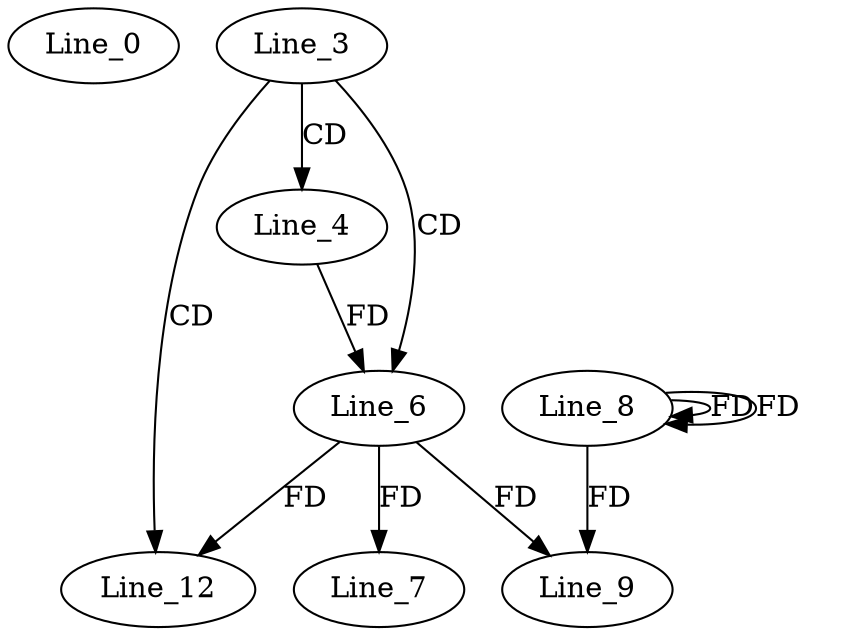 digraph G {
  Line_0;
  Line_3;
  Line_4;
  Line_6;
  Line_6;
  Line_7;
  Line_8;
  Line_8;
  Line_9;
  Line_12;
  Line_8;
  Line_3 -> Line_4 [ label="CD" ];
  Line_3 -> Line_6 [ label="CD" ];
  Line_4 -> Line_6 [ label="FD" ];
  Line_6 -> Line_7 [ label="FD" ];
  Line_8 -> Line_8 [ label="FD" ];
  Line_6 -> Line_9 [ label="FD" ];
  Line_8 -> Line_9 [ label="FD" ];
  Line_3 -> Line_12 [ label="CD" ];
  Line_6 -> Line_12 [ label="FD" ];
  Line_8 -> Line_8 [ label="FD" ];
}
